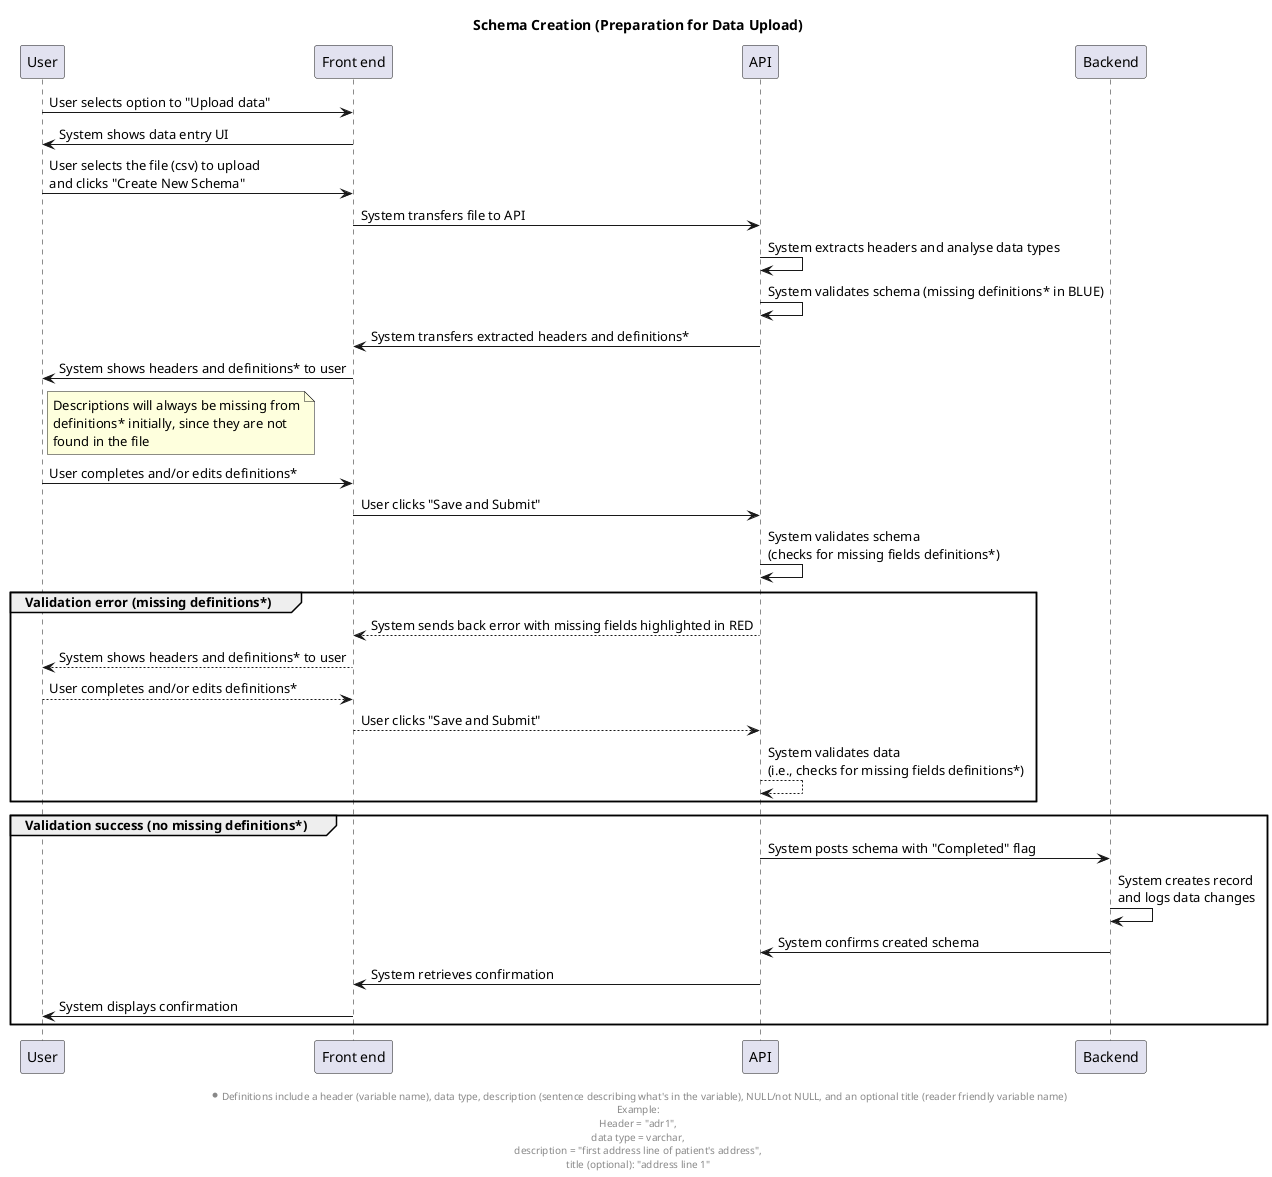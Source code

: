 @startuml schema-creation-sequence

title Schema Creation (Preparation for Data Upload)
' User prepares to upload data by creating data schema

participant "User" as u
participant "Front end" as f
participant "API" as api
participant "Backend" as b

u -> f: User selects option to "Upload data"
f -> u: System shows data entry UI
u -> f: User selects the file (csv) to upload\nand clicks "Create New Schema"
' What "schema" means might not be understandable for all users. Description needed?
f -> api: System transfers file to API
api -> api: System extracts headers and analyse data types
api -> api: System validates schema (missing definitions* in BLUE) 
api -> f: System transfers extracted headers and definitions*
' HOTSPOT: Data ingress file life cycle?
f -> u: System shows headers and definitions* to user
note right of u
    Descriptions will always be missing from
    definitions* initially, since they are not
    found in the file
end note
u -> f: User completes and/or edits definitions*
f -> api: User clicks "Save and Submit"
api -> api: System validates schema\n(checks for missing fields definitions*)
group Validation error (missing definitions*)
    api --> f: System sends back error with missing fields highlighted in RED
    f --> u: System shows headers and definitions* to user
    u --> f: User completes and/or edits definitions*
    f --> api: User clicks "Save and Submit"
    api --> api: System validates data\n(i.e., checks for missing fields definitions*)
end
group Validation success (no missing definitions*)
    api -> b: System posts schema with "Completed" flag
    b -> b : System creates record\nand logs data changes
    b -> api: System confirms created schema
    api -> f: System retrieves confirmation
    f -> u: System displays confirmation
end
footer \n*Definitions include a header (variable name), data type, description (sentence describing what's in the variable), NULL/not NULL, and an optional title (reader friendly variable name)\nExample:\nHeader = "adr1",\ndata type = varchar,\ndescription = "first address line of patient's address",\ntitle (optional): "address line 1"

@enduml

' Question: Are users able to edit headers or are they "set" by the data/file/csv?
